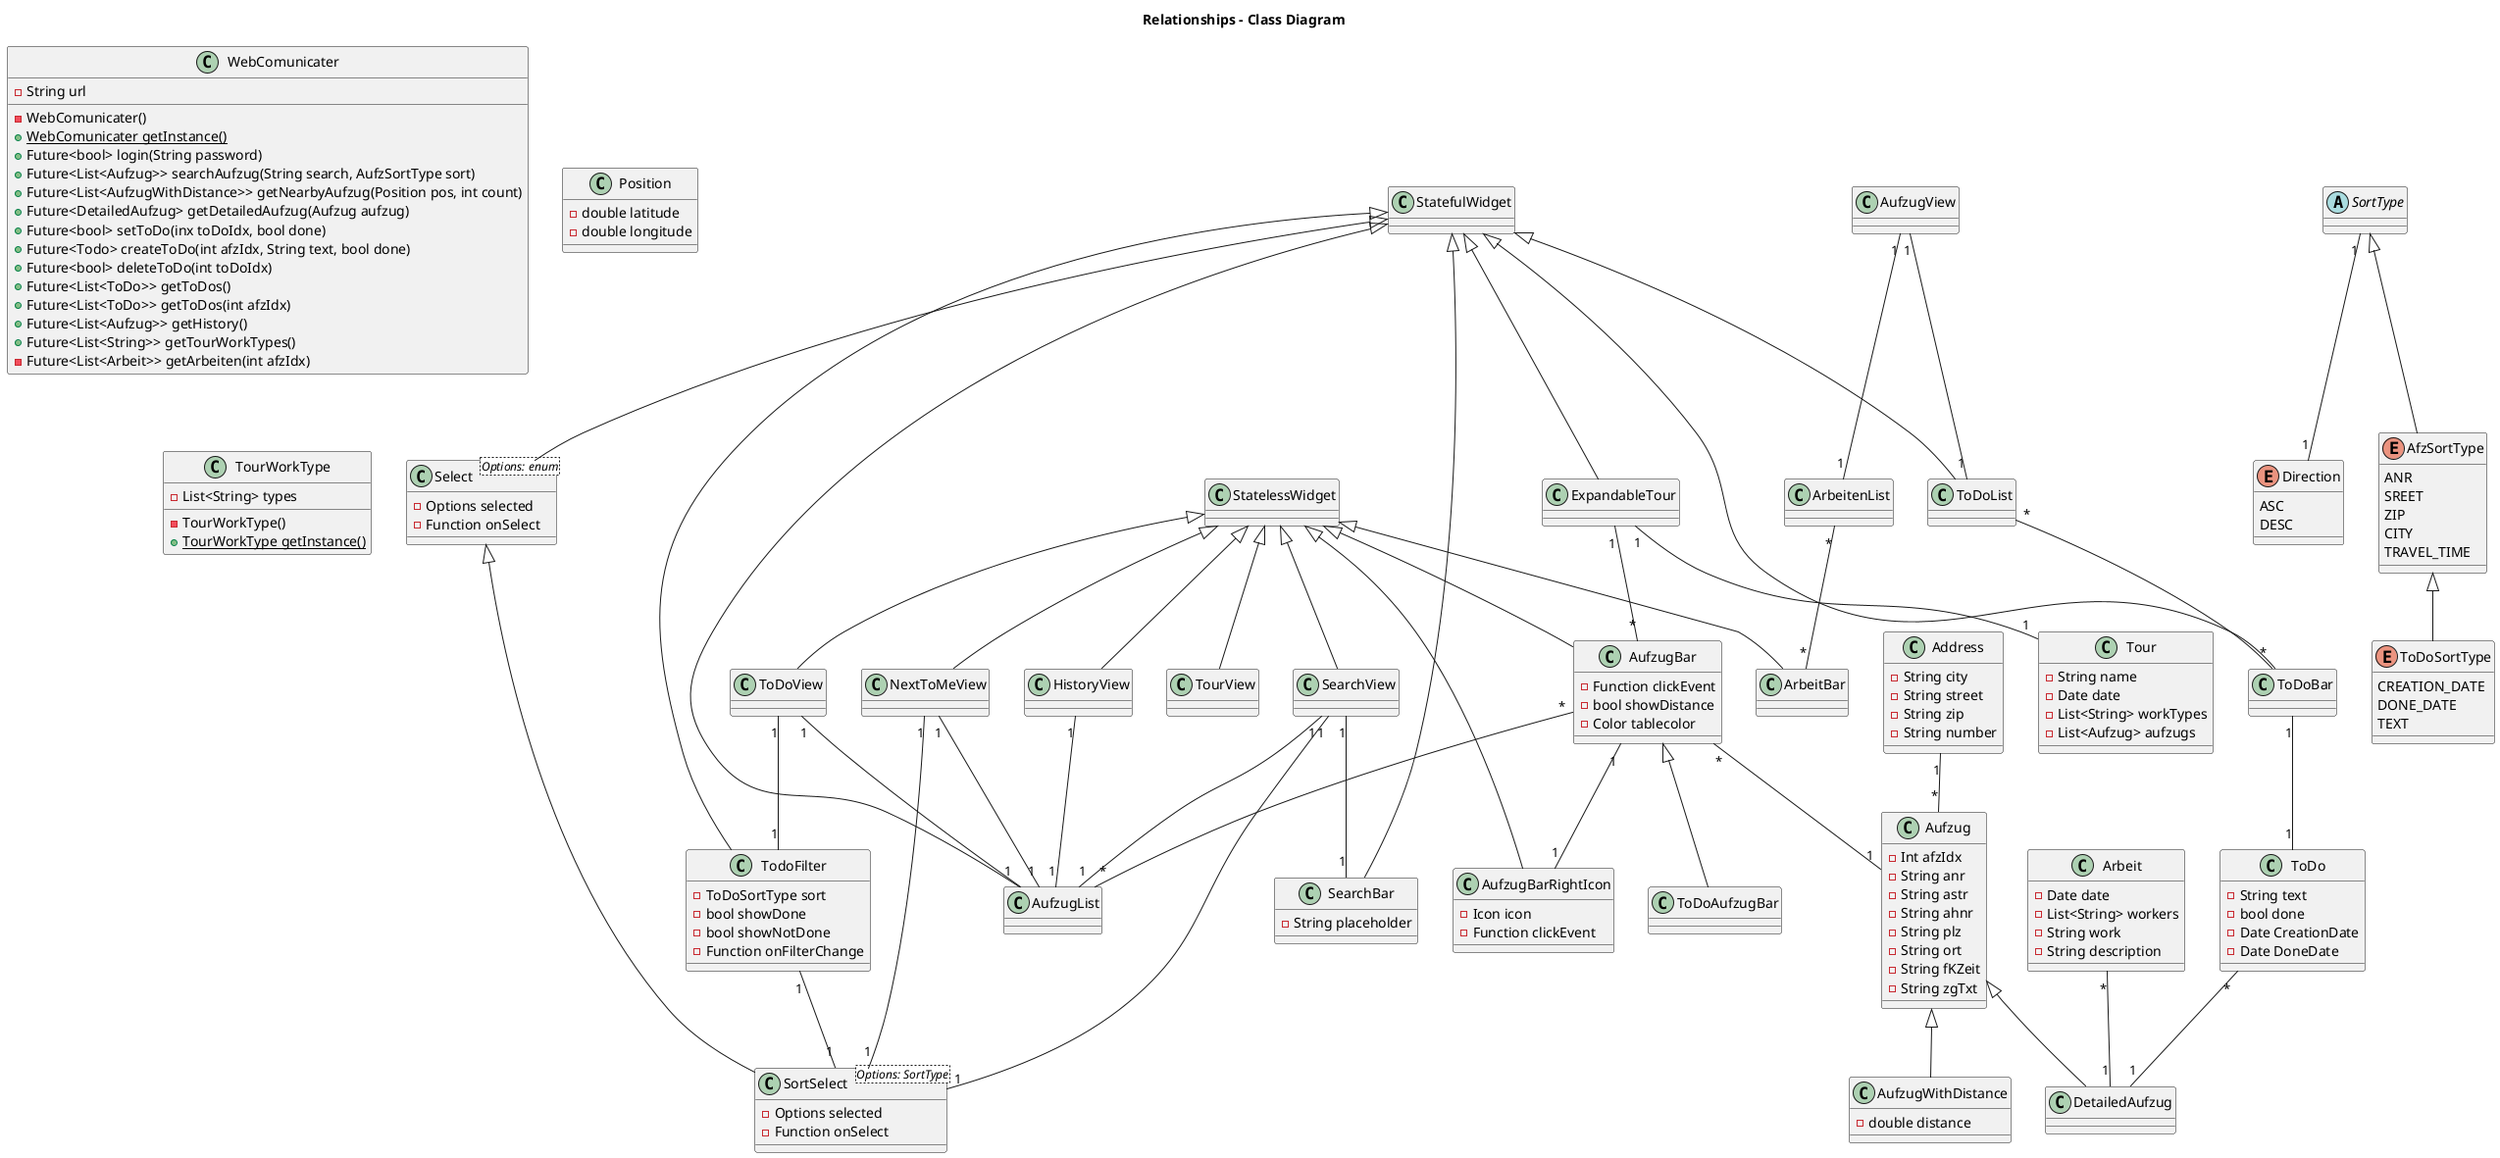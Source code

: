 @startuml classDiagram

'skin rose

title Relationships - Class Diagram

'Widget Types
class StatefulWidget
class StatelessWidget


'bottom Bar Widgets
class SearchView
StatelessWidget <|-- SearchView

class NextToMeView
StatelessWidget <|-- NextToMeView

class ToDoView
StatelessWidget <|-- ToDoView

class HistoryView
StatelessWidget <|-- HistoryView

class TourView
StatelessWidget <|-- TourView


'Seperate Views not in Bottom Bar
class AufzugView




class AufzugList
StatefulWidget <|-- AufzugList


class SortSelect<Options: SortType> {
  -Options selected
  -Function onSelect
}
Select <|-- SortSelect

class SearchBar {
  -String placeholder
}
StatefulWidget <|-- SearchBar




class Address {
  -String city
  -String street
  -String zip
  -String number
}

class Aufzug {
  -Int afzIdx
  -String anr
  -String astr
  -String ahnr
  -String plz
  -String ort
  -String fKZeit
  -String zgTxt
}


class AufzugWithDistance {
  -double distance
}
Aufzug <|-- AufzugWithDistance


class Arbeit{
  -Date date
  -List<String> workers
  -String work
  -String description
}

class ToDo{
  -String text
  -bool done
  -Date CreationDate
  -Date DoneDate
}

class DetailedAufzug {}
Aufzug <|-- DetailedAufzug

class AufzugBar {
  -Function clickEvent
  -bool showDistance
  -Color tablecolor
}
StatelessWidget <|-- AufzugBar


class AufzugBarRightIcon {
  -Icon icon
  -Function clickEvent
}
StatelessWidget <|-- AufzugBarRightIcon



enum Direction {
  ASC
  DESC
}

abstract class SortType {
}

enum AfzSortType {
  ANR
  SREET
  ZIP
  CITY
  TRAVEL_TIME
}
SortType <|-- AfzSortType


enum ToDoSortType {
  CREATION_DATE
  DONE_DATE
  TEXT
}
AfzSortType <|-- ToDoSortType




class WebComunicater {
  -String url
  -WebComunicater()
  +{static}WebComunicater getInstance()
  +Future<bool> login(String password)
  +Future<List<Aufzug>> searchAufzug(String search, AufzSortType sort)
  +Future<List<AufzugWithDistance>> getNearbyAufzug(Position pos, int count)
  +Future<DetailedAufzug> getDetailedAufzug(Aufzug aufzug)
  +Future<bool> setToDo(inx toDoIdx, bool done)
  +Future<Todo> createToDo(int afzIdx, String text, bool done)
  +Future<bool> deleteToDo(int toDoIdx)
  +Future<List<ToDo>> getToDos()
  +Future<List<ToDo>> getToDos(int afzIdx)
  +Future<List<Aufzug>> getHistory()
  +Future<List<String>> getTourWorkTypes()
  -Future<List<Arbeit>> getArbeiten(int afzIdx)
}


class Select<Options: enum> {
  -Options selected
  -Function onSelect
}
StatefulWidget <|-- Select


class Position {
  -double latitude
  -double longitude
}




class TodoFilter {
  -ToDoSortType sort
  -bool showDone
  -bool showNotDone
  -Function onFilterChange
}
StatefulWidget <|-- TodoFilter

class ToDoAufzugBar {

}
AufzugBar <|-- ToDoAufzugBar

class ToDoList {
}
StatefulWidget <|-- ToDoList

class ToDoBar 
StatefulWidget <|-- ToDoBar



class ArbeitenList {
}
class ArbeitBar 
StatelessWidget <|-- ArbeitBar


class TourWorkType {
  -List<String> types
  -TourWorkType()
  +{static}TourWorkType getInstance()
}

class Tour{
  -String name
  -Date date
  -List<String> workTypes
  -List<Aufzug> aufzugs
}


class ExpandableTour {

}
StatefulWidget <|-- ExpandableTour




SearchView "1" -- "1" AufzugList
SearchView "1" -- "1" SortSelect 
SearchView "1" -- "1" SearchBar

NextToMeView "1" -- "1" AufzugList
NextToMeView "1" -- "1" SortSelect

ToDoView "1" -- "1" AufzugList
ToDoView "1" -- "1" TodoFilter

HistoryView "1" -- "1" AufzugList

TodoFilter "1" -- "1" SortSelect


AufzugView "1" -- "1" ToDoList
AufzugView "1" -- "1" ArbeitenList

ToDoList "*" -- "*" ToDoBar

ToDoBar "1" -- "1" ToDo

ArbeitenList "*" -- "*" ArbeitBar

AufzugBar "1" -- "1" AufzugBarRightIcon 
AufzugBar "*" -- "1" Aufzug 
AufzugBar "*" -- "*" AufzugList 
Address "1" -- "*" Aufzug
Arbeit "*" -- "1" DetailedAufzug
ToDo "*" -- "1" DetailedAufzug
SortType "1" -- "1" Direction

ExpandableTour "1" -- "1" Tour
ExpandableTour "1" -- "*" AufzugBar





'StatefulWidget "1" *-up- "many" Door: Composition

@enduml